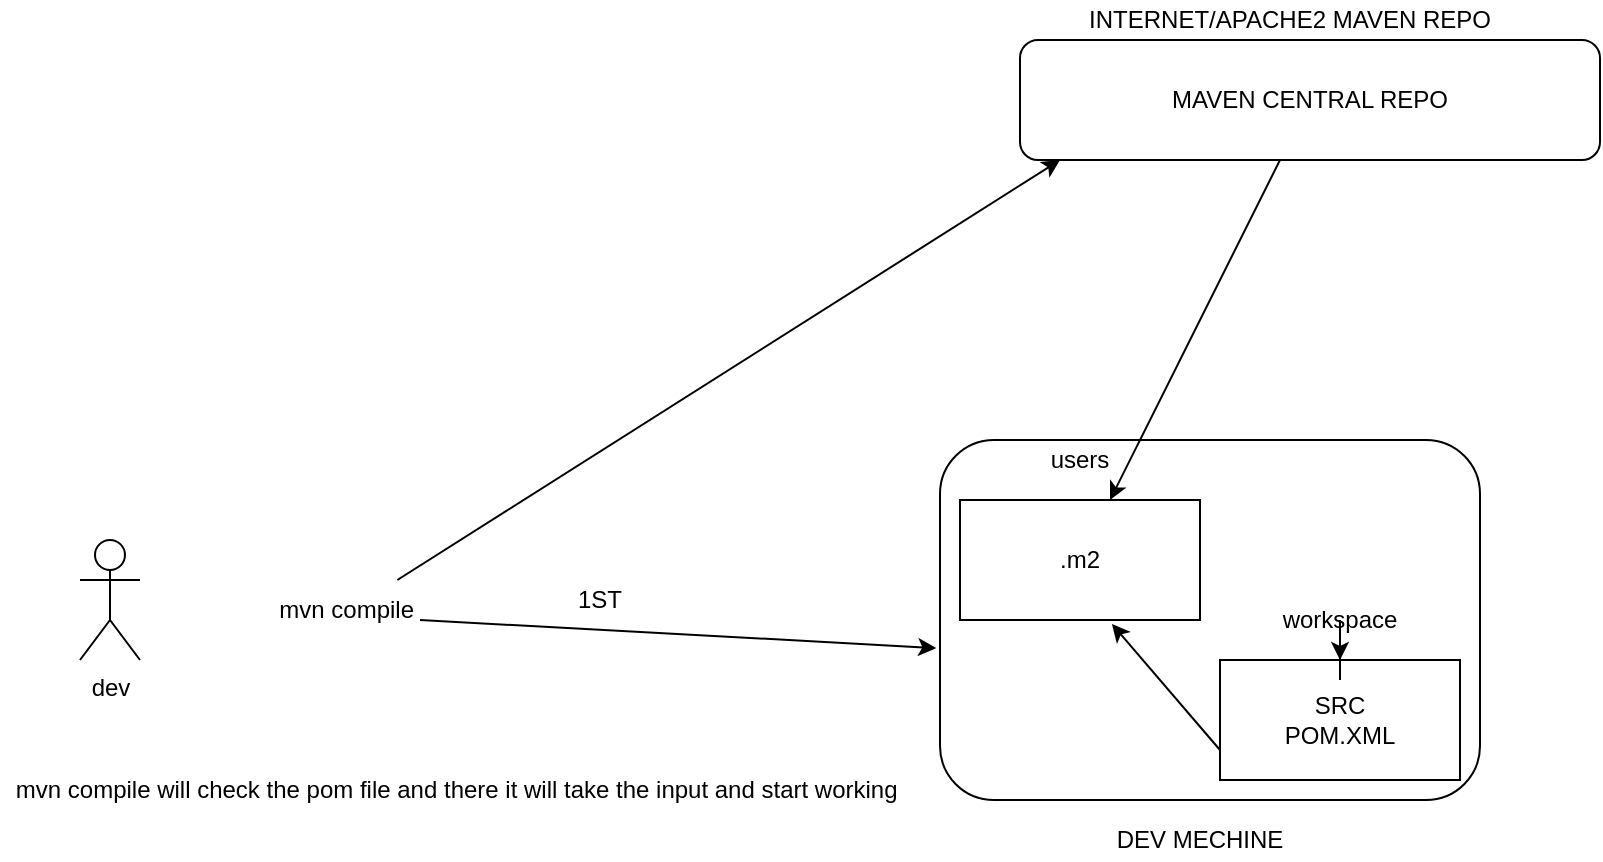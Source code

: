 <mxfile version="14.8.0" type="github">
  <diagram id="YN2hEAEqXnTqTTNvqnEs" name="Page-1">
    <mxGraphModel dx="1108" dy="482" grid="1" gridSize="10" guides="1" tooltips="1" connect="1" arrows="1" fold="1" page="1" pageScale="1" pageWidth="850" pageHeight="1100" math="0" shadow="0">
      <root>
        <mxCell id="0" />
        <mxCell id="1" parent="0" />
        <mxCell id="M3ar7HsZIZNbJLGTy2b2-1" value="" style="rounded=1;whiteSpace=wrap;html=1;" vertex="1" parent="1">
          <mxGeometry x="490" y="270" width="270" height="180" as="geometry" />
        </mxCell>
        <mxCell id="M3ar7HsZIZNbJLGTy2b2-2" value="SRC&lt;br&gt;POM.XML" style="rounded=0;whiteSpace=wrap;html=1;" vertex="1" parent="1">
          <mxGeometry x="630" y="380" width="120" height="60" as="geometry" />
        </mxCell>
        <mxCell id="M3ar7HsZIZNbJLGTy2b2-4" value="" style="edgeStyle=orthogonalEdgeStyle;rounded=0;orthogonalLoop=1;jettySize=auto;html=1;" edge="1" parent="1" source="M3ar7HsZIZNbJLGTy2b2-3" target="M3ar7HsZIZNbJLGTy2b2-2">
          <mxGeometry relative="1" as="geometry" />
        </mxCell>
        <mxCell id="M3ar7HsZIZNbJLGTy2b2-3" value="workspace" style="text;html=1;strokeColor=none;fillColor=none;align=center;verticalAlign=middle;whiteSpace=wrap;rounded=0;" vertex="1" parent="1">
          <mxGeometry x="670" y="350" width="40" height="20" as="geometry" />
        </mxCell>
        <mxCell id="M3ar7HsZIZNbJLGTy2b2-5" value=".m2" style="rounded=0;whiteSpace=wrap;html=1;" vertex="1" parent="1">
          <mxGeometry x="500" y="300" width="120" height="60" as="geometry" />
        </mxCell>
        <mxCell id="M3ar7HsZIZNbJLGTy2b2-6" value="users" style="text;html=1;strokeColor=none;fillColor=none;align=center;verticalAlign=middle;whiteSpace=wrap;rounded=0;" vertex="1" parent="1">
          <mxGeometry x="540" y="270" width="40" height="20" as="geometry" />
        </mxCell>
        <mxCell id="M3ar7HsZIZNbJLGTy2b2-7" value="DEV MECHINE" style="text;html=1;strokeColor=none;fillColor=none;align=center;verticalAlign=middle;whiteSpace=wrap;rounded=0;" vertex="1" parent="1">
          <mxGeometry x="570" y="460" width="100" height="20" as="geometry" />
        </mxCell>
        <mxCell id="M3ar7HsZIZNbJLGTy2b2-8" value="dev" style="shape=umlActor;verticalLabelPosition=bottom;verticalAlign=top;html=1;outlineConnect=0;" vertex="1" parent="1">
          <mxGeometry x="60" y="320" width="30" height="60" as="geometry" />
        </mxCell>
        <mxCell id="M3ar7HsZIZNbJLGTy2b2-9" value="mvn compile&amp;nbsp;" style="text;html=1;strokeColor=none;fillColor=none;align=center;verticalAlign=middle;whiteSpace=wrap;rounded=0;" vertex="1" parent="1">
          <mxGeometry x="140" y="340" width="110" height="30" as="geometry" />
        </mxCell>
        <mxCell id="M3ar7HsZIZNbJLGTy2b2-10" value="" style="endArrow=classic;html=1;entryX=-0.007;entryY=0.578;entryDx=0;entryDy=0;entryPerimeter=0;" edge="1" parent="1" target="M3ar7HsZIZNbJLGTy2b2-1">
          <mxGeometry width="50" height="50" relative="1" as="geometry">
            <mxPoint x="230" y="360" as="sourcePoint" />
            <mxPoint x="280" y="310" as="targetPoint" />
          </mxGeometry>
        </mxCell>
        <mxCell id="M3ar7HsZIZNbJLGTy2b2-12" value="mvn compile will check the pom file and there it will take the input and start working&amp;nbsp;" style="text;html=1;strokeColor=none;fillColor=none;align=center;verticalAlign=middle;whiteSpace=wrap;rounded=0;" vertex="1" parent="1">
          <mxGeometry x="20" y="420" width="460" height="50" as="geometry" />
        </mxCell>
        <mxCell id="M3ar7HsZIZNbJLGTy2b2-13" value="MAVEN CENTRAL REPO" style="rounded=1;whiteSpace=wrap;html=1;" vertex="1" parent="1">
          <mxGeometry x="530" y="70" width="290" height="60" as="geometry" />
        </mxCell>
        <mxCell id="M3ar7HsZIZNbJLGTy2b2-14" value="INTERNET/APACHE2 MAVEN REPO" style="text;html=1;strokeColor=none;fillColor=none;align=center;verticalAlign=middle;whiteSpace=wrap;rounded=0;" vertex="1" parent="1">
          <mxGeometry x="540" y="50" width="250" height="20" as="geometry" />
        </mxCell>
        <mxCell id="M3ar7HsZIZNbJLGTy2b2-15" value="1ST" style="text;html=1;strokeColor=none;fillColor=none;align=center;verticalAlign=middle;whiteSpace=wrap;rounded=0;" vertex="1" parent="1">
          <mxGeometry x="300" y="340" width="40" height="20" as="geometry" />
        </mxCell>
        <mxCell id="M3ar7HsZIZNbJLGTy2b2-16" value="" style="endArrow=classic;html=1;entryX=0.069;entryY=1;entryDx=0;entryDy=0;entryPerimeter=0;" edge="1" parent="1" source="M3ar7HsZIZNbJLGTy2b2-9" target="M3ar7HsZIZNbJLGTy2b2-13">
          <mxGeometry width="50" height="50" relative="1" as="geometry">
            <mxPoint x="460" y="240" as="sourcePoint" />
            <mxPoint x="550" y="140" as="targetPoint" />
          </mxGeometry>
        </mxCell>
        <mxCell id="M3ar7HsZIZNbJLGTy2b2-17" value="" style="endArrow=classic;html=1;" edge="1" parent="1" source="M3ar7HsZIZNbJLGTy2b2-13" target="M3ar7HsZIZNbJLGTy2b2-5">
          <mxGeometry width="50" height="50" relative="1" as="geometry">
            <mxPoint x="580" y="180" as="sourcePoint" />
            <mxPoint x="630" y="130" as="targetPoint" />
          </mxGeometry>
        </mxCell>
        <mxCell id="M3ar7HsZIZNbJLGTy2b2-18" value="" style="endArrow=classic;html=1;exitX=0;exitY=0.75;exitDx=0;exitDy=0;entryX=0.633;entryY=1.033;entryDx=0;entryDy=0;entryPerimeter=0;" edge="1" parent="1" source="M3ar7HsZIZNbJLGTy2b2-2" target="M3ar7HsZIZNbJLGTy2b2-5">
          <mxGeometry width="50" height="50" relative="1" as="geometry">
            <mxPoint x="540" y="430" as="sourcePoint" />
            <mxPoint x="580" y="370" as="targetPoint" />
          </mxGeometry>
        </mxCell>
      </root>
    </mxGraphModel>
  </diagram>
</mxfile>
